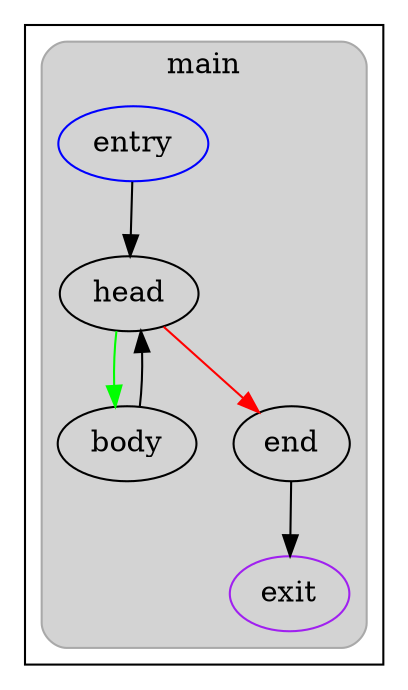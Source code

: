 strict digraph G {
  compound=true
  subgraph cluster_0 {
    subgraph cluster_0_0 {
      label="main"
      color=darkgray
      style=rounded
      bgcolor=lightgray
      cluster_0_0_0[label="entry",shape=oval,color=blue,rank=source]
      cluster_0_0_1[label="head",shape=oval]
      cluster_0_0_2[label="body",shape=oval]
      cluster_0_0_3[label="end",shape=oval]
      cluster_0_0_exit[label=exit,color=purple,rank=sink]
      cluster_0_0_0 -> cluster_0_0_1
      cluster_0_0_1 -> cluster_0_0_2 [color=green]
      cluster_0_0_1 -> cluster_0_0_3 [color=red]
      cluster_0_0_2 -> cluster_0_0_1
      cluster_0_0_3 -> cluster_0_0_exit [color=black]
    }
  }
}
